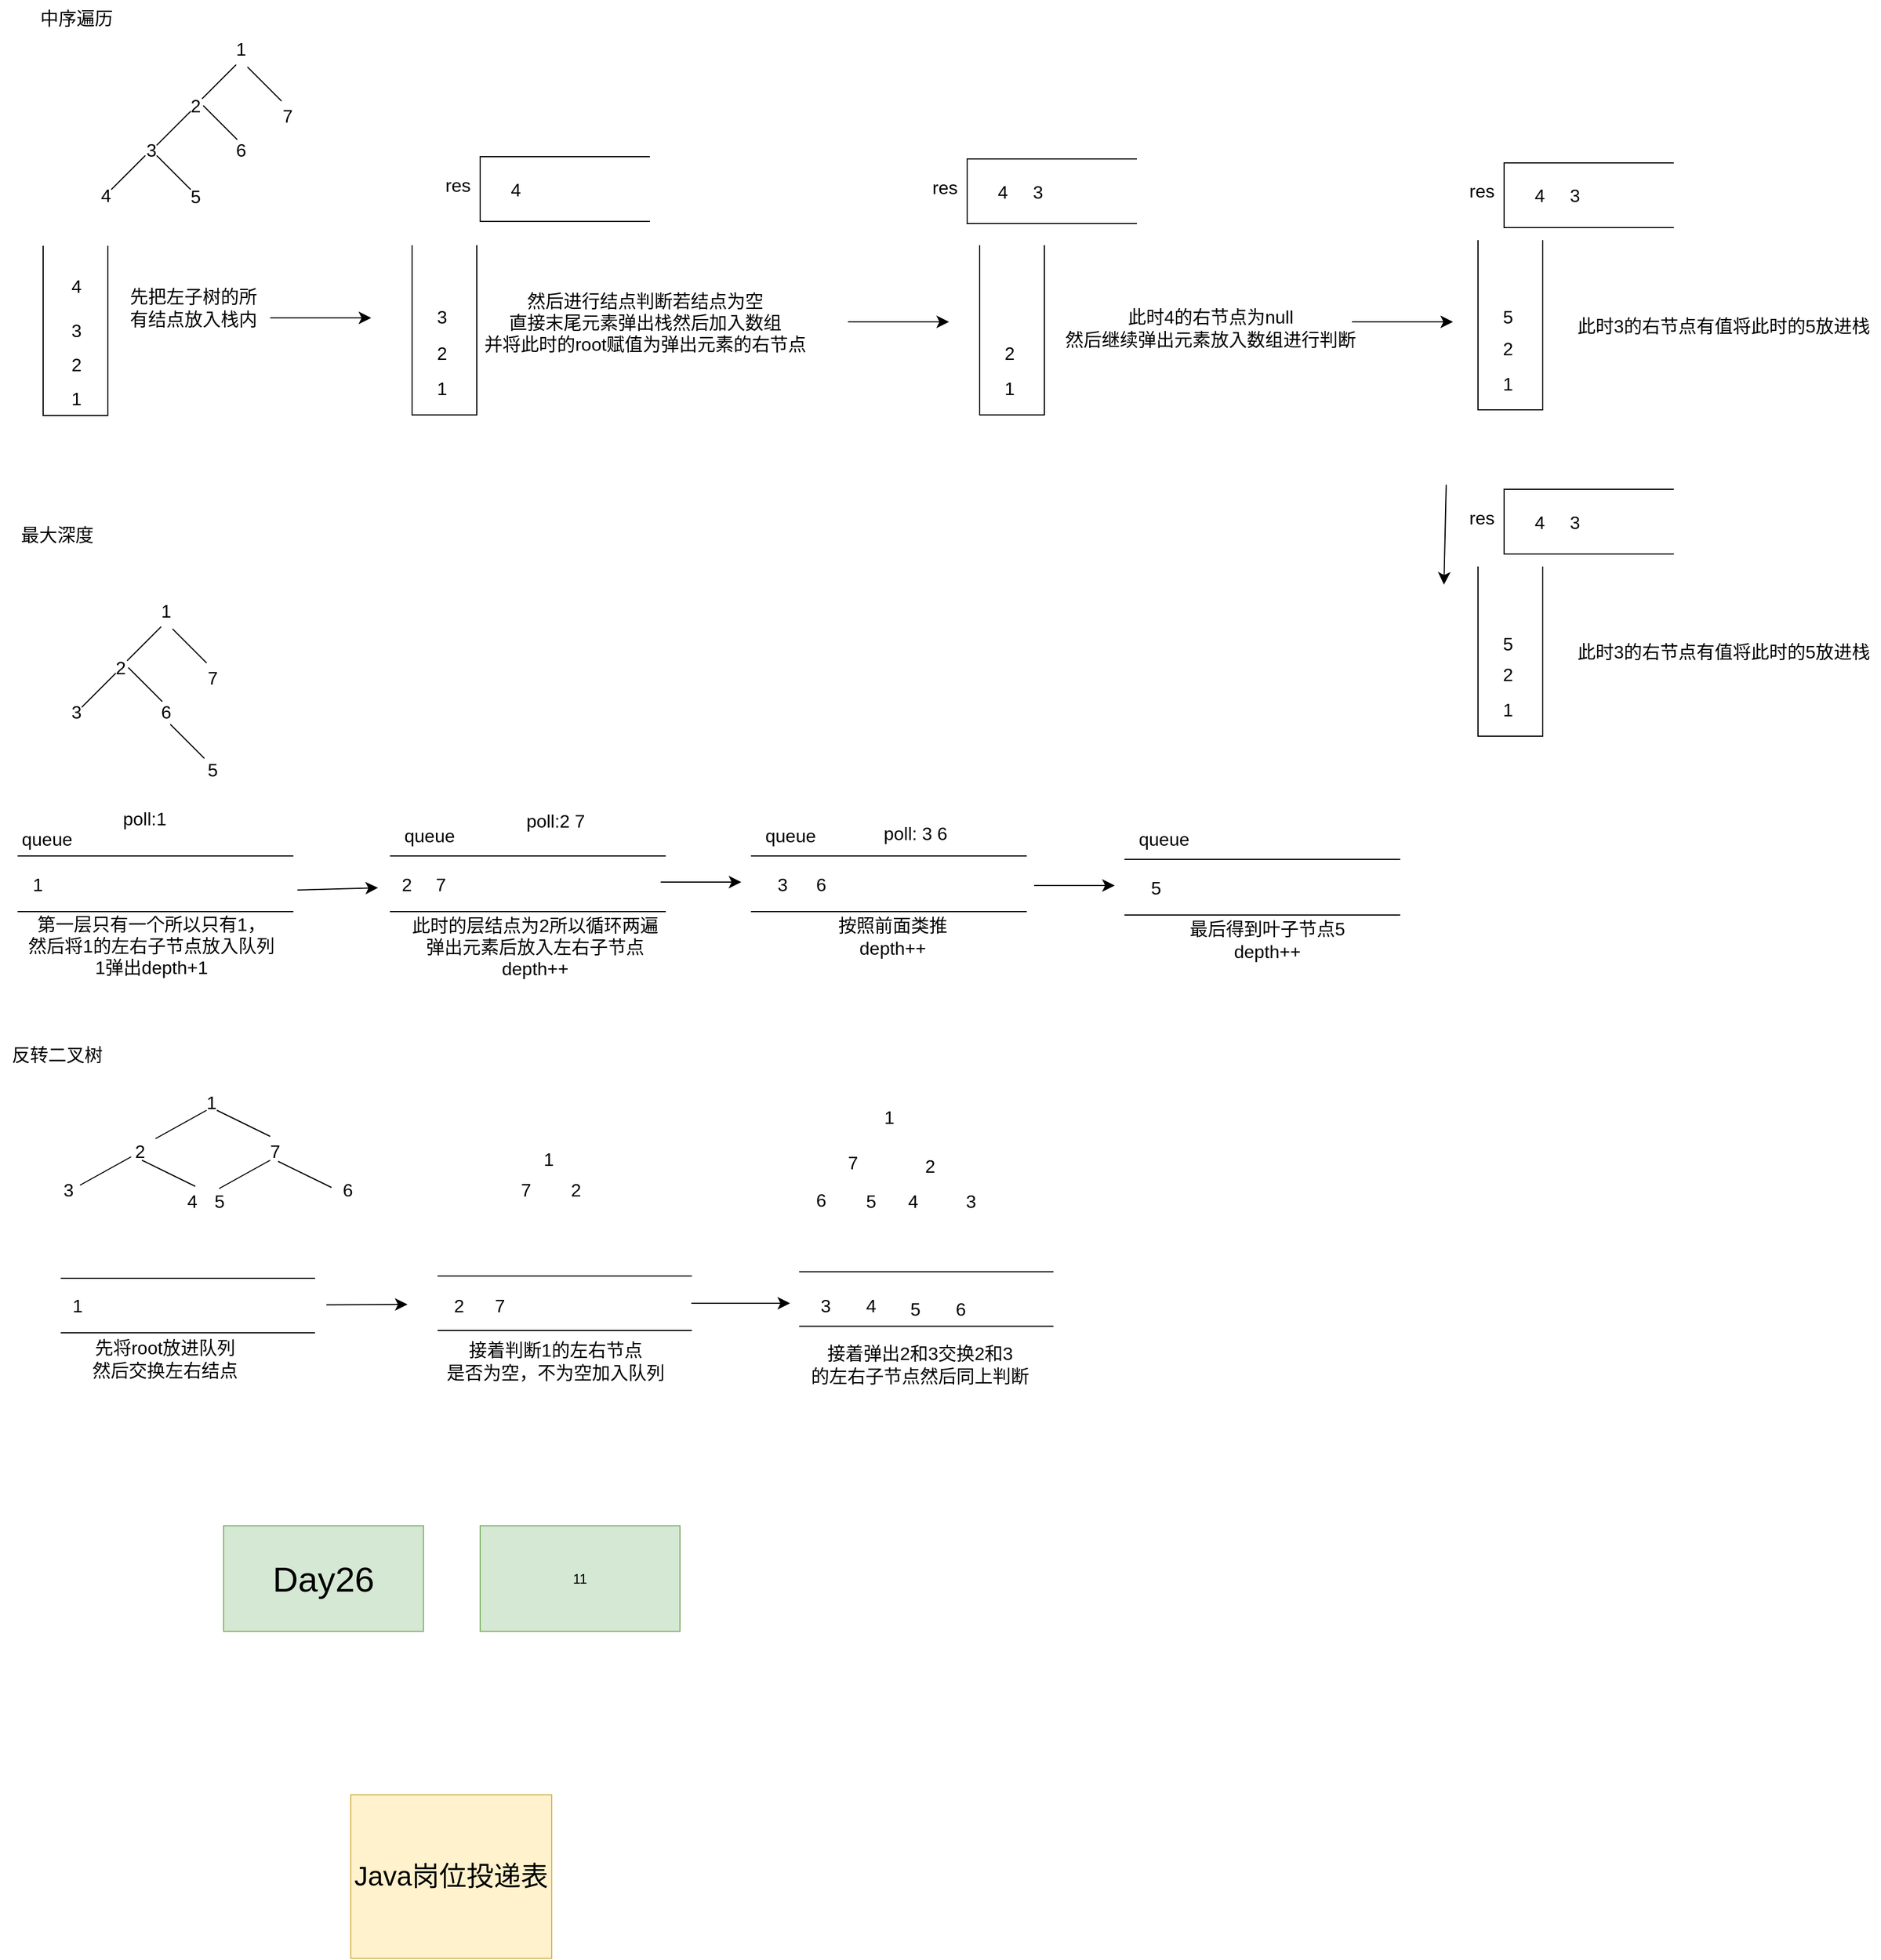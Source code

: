 <mxfile version="24.8.3">
  <diagram name="第 1 页" id="08ktoVXegdY-p2ygeXry">
    <mxGraphModel dx="1613" dy="1172" grid="0" gridSize="10" guides="1" tooltips="1" connect="1" arrows="1" fold="1" page="0" pageScale="1" pageWidth="827" pageHeight="1169" math="0" shadow="0">
      <root>
        <mxCell id="0" />
        <mxCell id="1" parent="0" />
        <mxCell id="h3pUcmXuetGUe7hEGyPd-1" value="1" style="text;html=1;align=center;verticalAlign=middle;resizable=0;points=[];autosize=1;strokeColor=none;fillColor=none;fontSize=16;" parent="1" vertex="1">
          <mxGeometry x="79" y="11" width="30" height="30" as="geometry" />
        </mxCell>
        <mxCell id="h3pUcmXuetGUe7hEGyPd-3" value="" style="endArrow=none;html=1;rounded=0;fontSize=12;startSize=8;endSize=8;curved=1;" parent="1" edge="1">
          <mxGeometry width="50" height="50" relative="1" as="geometry">
            <mxPoint x="60" y="70" as="sourcePoint" />
            <mxPoint x="90" y="40" as="targetPoint" />
          </mxGeometry>
        </mxCell>
        <mxCell id="h3pUcmXuetGUe7hEGyPd-4" value="2" style="text;html=1;align=center;verticalAlign=middle;resizable=0;points=[];autosize=1;strokeColor=none;fillColor=none;fontSize=16;" parent="1" vertex="1">
          <mxGeometry x="39" y="61" width="30" height="30" as="geometry" />
        </mxCell>
        <mxCell id="h3pUcmXuetGUe7hEGyPd-5" value="" style="endArrow=none;html=1;rounded=0;fontSize=12;startSize=8;endSize=8;curved=1;" parent="1" edge="1">
          <mxGeometry width="50" height="50" relative="1" as="geometry">
            <mxPoint x="20" y="111" as="sourcePoint" />
            <mxPoint x="50" y="81" as="targetPoint" />
          </mxGeometry>
        </mxCell>
        <mxCell id="h3pUcmXuetGUe7hEGyPd-6" value="3" style="text;html=1;align=center;verticalAlign=middle;resizable=0;points=[];autosize=1;strokeColor=none;fillColor=none;fontSize=16;" parent="1" vertex="1">
          <mxGeometry y="100" width="30" height="30" as="geometry" />
        </mxCell>
        <mxCell id="h3pUcmXuetGUe7hEGyPd-7" value="" style="endArrow=none;html=1;rounded=0;fontSize=12;startSize=8;endSize=8;curved=1;" parent="1" edge="1">
          <mxGeometry width="50" height="50" relative="1" as="geometry">
            <mxPoint x="-20" y="150" as="sourcePoint" />
            <mxPoint x="10" y="120" as="targetPoint" />
          </mxGeometry>
        </mxCell>
        <mxCell id="h3pUcmXuetGUe7hEGyPd-8" value="4" style="text;html=1;align=center;verticalAlign=middle;resizable=0;points=[];autosize=1;strokeColor=none;fillColor=none;fontSize=16;" parent="1" vertex="1">
          <mxGeometry x="-40" y="140" width="30" height="30" as="geometry" />
        </mxCell>
        <mxCell id="h3pUcmXuetGUe7hEGyPd-11" value="" style="endArrow=none;html=1;rounded=0;fontSize=12;startSize=8;endSize=8;curved=1;" parent="1" edge="1">
          <mxGeometry width="50" height="50" relative="1" as="geometry">
            <mxPoint x="50" y="150" as="sourcePoint" />
            <mxPoint x="20" y="120" as="targetPoint" />
          </mxGeometry>
        </mxCell>
        <mxCell id="h3pUcmXuetGUe7hEGyPd-12" value="5" style="text;html=1;align=center;verticalAlign=middle;resizable=0;points=[];autosize=1;strokeColor=none;fillColor=none;fontSize=16;" parent="1" vertex="1">
          <mxGeometry x="39" y="141" width="30" height="30" as="geometry" />
        </mxCell>
        <mxCell id="h3pUcmXuetGUe7hEGyPd-13" value="" style="endArrow=none;html=1;rounded=0;fontSize=12;startSize=8;endSize=8;curved=1;" parent="1" edge="1">
          <mxGeometry width="50" height="50" relative="1" as="geometry">
            <mxPoint x="91" y="106" as="sourcePoint" />
            <mxPoint x="61" y="76" as="targetPoint" />
          </mxGeometry>
        </mxCell>
        <mxCell id="h3pUcmXuetGUe7hEGyPd-14" value="6" style="text;html=1;align=center;verticalAlign=middle;resizable=0;points=[];autosize=1;strokeColor=none;fillColor=none;fontSize=16;" parent="1" vertex="1">
          <mxGeometry x="79" y="100" width="30" height="30" as="geometry" />
        </mxCell>
        <mxCell id="h3pUcmXuetGUe7hEGyPd-15" value="" style="endArrow=none;html=1;rounded=0;fontSize=12;startSize=8;endSize=8;curved=1;" parent="1" edge="1">
          <mxGeometry width="50" height="50" relative="1" as="geometry">
            <mxPoint x="130" y="72" as="sourcePoint" />
            <mxPoint x="100" y="42" as="targetPoint" />
          </mxGeometry>
        </mxCell>
        <mxCell id="h3pUcmXuetGUe7hEGyPd-16" value="7" style="text;html=1;align=center;verticalAlign=middle;resizable=0;points=[];autosize=1;strokeColor=none;fillColor=none;fontSize=16;" parent="1" vertex="1">
          <mxGeometry x="120" y="70" width="30" height="30" as="geometry" />
        </mxCell>
        <mxCell id="h3pUcmXuetGUe7hEGyPd-17" value="" style="shape=partialRectangle;whiteSpace=wrap;html=1;bottom=1;right=1;left=1;top=0;fillColor=none;routingCenterX=-0.5;" parent="1" vertex="1">
          <mxGeometry x="-80" y="200" width="57" height="149" as="geometry" />
        </mxCell>
        <mxCell id="h3pUcmXuetGUe7hEGyPd-18" value="1" style="text;html=1;align=center;verticalAlign=middle;resizable=0;points=[];autosize=1;strokeColor=none;fillColor=none;fontSize=16;" parent="1" vertex="1">
          <mxGeometry x="-66.5" y="319" width="30" height="30" as="geometry" />
        </mxCell>
        <mxCell id="h3pUcmXuetGUe7hEGyPd-19" value="2" style="text;html=1;align=center;verticalAlign=middle;resizable=0;points=[];autosize=1;strokeColor=none;fillColor=none;fontSize=16;" parent="1" vertex="1">
          <mxGeometry x="-66.5" y="289" width="30" height="30" as="geometry" />
        </mxCell>
        <mxCell id="h3pUcmXuetGUe7hEGyPd-20" value="3" style="text;html=1;align=center;verticalAlign=middle;resizable=0;points=[];autosize=1;strokeColor=none;fillColor=none;fontSize=16;" parent="1" vertex="1">
          <mxGeometry x="-66.5" y="259" width="30" height="30" as="geometry" />
        </mxCell>
        <mxCell id="h3pUcmXuetGUe7hEGyPd-21" value="4" style="text;html=1;align=center;verticalAlign=middle;resizable=0;points=[];autosize=1;strokeColor=none;fillColor=none;fontSize=16;" parent="1" vertex="1">
          <mxGeometry x="-66.5" y="220" width="30" height="30" as="geometry" />
        </mxCell>
        <mxCell id="h3pUcmXuetGUe7hEGyPd-22" value="先把左子树的所&lt;div&gt;有结点放入栈内&lt;/div&gt;" style="text;html=1;align=center;verticalAlign=middle;resizable=0;points=[];autosize=1;strokeColor=none;fillColor=none;fontSize=16;" parent="1" vertex="1">
          <mxGeometry x="-13" y="229" width="130" height="50" as="geometry" />
        </mxCell>
        <mxCell id="h3pUcmXuetGUe7hEGyPd-24" value="" style="endArrow=classic;html=1;rounded=0;fontSize=12;startSize=8;endSize=8;curved=1;" parent="1" edge="1">
          <mxGeometry width="50" height="50" relative="1" as="geometry">
            <mxPoint x="120" y="263" as="sourcePoint" />
            <mxPoint x="209" y="263" as="targetPoint" />
          </mxGeometry>
        </mxCell>
        <mxCell id="h3pUcmXuetGUe7hEGyPd-25" value="然后进行结点判断&lt;span style=&quot;background-color: initial;&quot;&gt;若结点为空&lt;/span&gt;&lt;div&gt;直接末尾元&lt;span style=&quot;background-color: initial;&quot;&gt;素弹出&lt;/span&gt;&lt;span style=&quot;background-color: initial;&quot;&gt;栈然后加入数组&lt;/span&gt;&lt;/div&gt;&lt;div&gt;&lt;span style=&quot;background-color: initial;&quot;&gt;并将此时的root赋值为弹出元素的右节点&lt;/span&gt;&lt;/div&gt;" style="text;html=1;align=center;verticalAlign=middle;resizable=0;points=[];autosize=1;strokeColor=none;fillColor=none;fontSize=16;" parent="1" vertex="1">
          <mxGeometry x="299" y="232" width="302" height="70" as="geometry" />
        </mxCell>
        <mxCell id="h3pUcmXuetGUe7hEGyPd-26" value="" style="shape=partialRectangle;whiteSpace=wrap;html=1;bottom=1;right=1;left=1;top=0;fillColor=none;routingCenterX=-0.5;" parent="1" vertex="1">
          <mxGeometry x="245" y="199.5" width="57" height="149" as="geometry" />
        </mxCell>
        <mxCell id="h3pUcmXuetGUe7hEGyPd-27" value="1" style="text;html=1;align=center;verticalAlign=middle;resizable=0;points=[];autosize=1;strokeColor=none;fillColor=none;fontSize=16;" parent="1" vertex="1">
          <mxGeometry x="256" y="310" width="30" height="30" as="geometry" />
        </mxCell>
        <mxCell id="h3pUcmXuetGUe7hEGyPd-28" value="2" style="text;html=1;align=center;verticalAlign=middle;resizable=0;points=[];autosize=1;strokeColor=none;fillColor=none;fontSize=16;" parent="1" vertex="1">
          <mxGeometry x="256" y="279" width="30" height="30" as="geometry" />
        </mxCell>
        <mxCell id="h3pUcmXuetGUe7hEGyPd-29" value="3" style="text;html=1;align=center;verticalAlign=middle;resizable=0;points=[];autosize=1;strokeColor=none;fillColor=none;fontSize=16;" parent="1" vertex="1">
          <mxGeometry x="256" y="247" width="30" height="30" as="geometry" />
        </mxCell>
        <mxCell id="h3pUcmXuetGUe7hEGyPd-30" value="4" style="text;html=1;align=center;verticalAlign=middle;resizable=0;points=[];autosize=1;strokeColor=none;fillColor=none;fontSize=16;" parent="1" vertex="1">
          <mxGeometry x="321" y="134.5" width="30" height="30" as="geometry" />
        </mxCell>
        <mxCell id="h3pUcmXuetGUe7hEGyPd-31" value="" style="shape=partialRectangle;whiteSpace=wrap;html=1;bottom=1;right=1;left=1;top=0;fillColor=none;routingCenterX=-0.5;direction=south;" parent="1" vertex="1">
          <mxGeometry x="305" y="121" width="149" height="57" as="geometry" />
        </mxCell>
        <mxCell id="h3pUcmXuetGUe7hEGyPd-32" value="res" style="text;html=1;align=center;verticalAlign=middle;resizable=0;points=[];autosize=1;strokeColor=none;fillColor=none;fontSize=16;" parent="1" vertex="1">
          <mxGeometry x="265" y="130" width="40" height="31" as="geometry" />
        </mxCell>
        <mxCell id="h3pUcmXuetGUe7hEGyPd-33" value="" style="endArrow=classic;html=1;rounded=0;fontSize=12;startSize=8;endSize=8;curved=1;" parent="1" edge="1">
          <mxGeometry width="50" height="50" relative="1" as="geometry">
            <mxPoint x="629" y="266.5" as="sourcePoint" />
            <mxPoint x="718" y="266.5" as="targetPoint" />
          </mxGeometry>
        </mxCell>
        <mxCell id="h3pUcmXuetGUe7hEGyPd-34" value="" style="shape=partialRectangle;whiteSpace=wrap;html=1;bottom=1;right=1;left=1;top=0;fillColor=none;routingCenterX=-0.5;" parent="1" vertex="1">
          <mxGeometry x="745" y="199.5" width="57" height="149" as="geometry" />
        </mxCell>
        <mxCell id="h3pUcmXuetGUe7hEGyPd-35" value="1" style="text;html=1;align=center;verticalAlign=middle;resizable=0;points=[];autosize=1;strokeColor=none;fillColor=none;fontSize=16;" parent="1" vertex="1">
          <mxGeometry x="756" y="310" width="30" height="30" as="geometry" />
        </mxCell>
        <mxCell id="h3pUcmXuetGUe7hEGyPd-36" value="2" style="text;html=1;align=center;verticalAlign=middle;resizable=0;points=[];autosize=1;strokeColor=none;fillColor=none;fontSize=16;" parent="1" vertex="1">
          <mxGeometry x="756" y="279" width="30" height="30" as="geometry" />
        </mxCell>
        <mxCell id="h3pUcmXuetGUe7hEGyPd-37" value="3" style="text;html=1;align=center;verticalAlign=middle;resizable=0;points=[];autosize=1;strokeColor=none;fillColor=none;fontSize=16;" parent="1" vertex="1">
          <mxGeometry x="781" y="136.5" width="30" height="30" as="geometry" />
        </mxCell>
        <mxCell id="h3pUcmXuetGUe7hEGyPd-38" value="4" style="text;html=1;align=center;verticalAlign=middle;resizable=0;points=[];autosize=1;strokeColor=none;fillColor=none;fontSize=16;" parent="1" vertex="1">
          <mxGeometry x="750" y="136.5" width="30" height="30" as="geometry" />
        </mxCell>
        <mxCell id="h3pUcmXuetGUe7hEGyPd-39" value="" style="shape=partialRectangle;whiteSpace=wrap;html=1;bottom=1;right=1;left=1;top=0;fillColor=none;routingCenterX=-0.5;direction=south;" parent="1" vertex="1">
          <mxGeometry x="734" y="123" width="149" height="57" as="geometry" />
        </mxCell>
        <mxCell id="h3pUcmXuetGUe7hEGyPd-40" value="res" style="text;html=1;align=center;verticalAlign=middle;resizable=0;points=[];autosize=1;strokeColor=none;fillColor=none;fontSize=16;" parent="1" vertex="1">
          <mxGeometry x="694" y="132" width="40" height="31" as="geometry" />
        </mxCell>
        <mxCell id="h3pUcmXuetGUe7hEGyPd-41" value="此时4的右节点为null&lt;div&gt;然后继续弹出元素放入数组进行判断&lt;/div&gt;" style="text;html=1;align=center;verticalAlign=middle;resizable=0;points=[];autosize=1;strokeColor=none;fillColor=none;fontSize=16;" parent="1" vertex="1">
          <mxGeometry x="811" y="247" width="274" height="50" as="geometry" />
        </mxCell>
        <mxCell id="h3pUcmXuetGUe7hEGyPd-42" value="3" style="text;html=1;align=center;verticalAlign=middle;resizable=0;points=[];autosize=1;strokeColor=none;fillColor=none;fontSize=16;" parent="1" vertex="1">
          <mxGeometry x="1254" y="140" width="30" height="30" as="geometry" />
        </mxCell>
        <mxCell id="h3pUcmXuetGUe7hEGyPd-43" value="4" style="text;html=1;align=center;verticalAlign=middle;resizable=0;points=[];autosize=1;strokeColor=none;fillColor=none;fontSize=16;" parent="1" vertex="1">
          <mxGeometry x="1223" y="140" width="30" height="30" as="geometry" />
        </mxCell>
        <mxCell id="h3pUcmXuetGUe7hEGyPd-44" value="" style="shape=partialRectangle;whiteSpace=wrap;html=1;bottom=1;right=1;left=1;top=0;fillColor=none;routingCenterX=-0.5;direction=south;" parent="1" vertex="1">
          <mxGeometry x="1207" y="126.5" width="149" height="57" as="geometry" />
        </mxCell>
        <mxCell id="h3pUcmXuetGUe7hEGyPd-45" value="res" style="text;html=1;align=center;verticalAlign=middle;resizable=0;points=[];autosize=1;strokeColor=none;fillColor=none;fontSize=16;" parent="1" vertex="1">
          <mxGeometry x="1167" y="135.5" width="40" height="31" as="geometry" />
        </mxCell>
        <mxCell id="h3pUcmXuetGUe7hEGyPd-46" value="" style="endArrow=classic;html=1;rounded=0;fontSize=12;startSize=8;endSize=8;curved=1;" parent="1" edge="1">
          <mxGeometry width="50" height="50" relative="1" as="geometry">
            <mxPoint x="1073" y="266.5" as="sourcePoint" />
            <mxPoint x="1162" y="266.5" as="targetPoint" />
          </mxGeometry>
        </mxCell>
        <mxCell id="h3pUcmXuetGUe7hEGyPd-47" value="" style="shape=partialRectangle;whiteSpace=wrap;html=1;bottom=1;right=1;left=1;top=0;fillColor=none;routingCenterX=-0.5;" parent="1" vertex="1">
          <mxGeometry x="1184" y="195" width="57" height="149" as="geometry" />
        </mxCell>
        <mxCell id="h3pUcmXuetGUe7hEGyPd-48" value="1" style="text;html=1;align=center;verticalAlign=middle;resizable=0;points=[];autosize=1;strokeColor=none;fillColor=none;fontSize=16;" parent="1" vertex="1">
          <mxGeometry x="1195" y="305.5" width="30" height="30" as="geometry" />
        </mxCell>
        <mxCell id="h3pUcmXuetGUe7hEGyPd-49" value="2" style="text;html=1;align=center;verticalAlign=middle;resizable=0;points=[];autosize=1;strokeColor=none;fillColor=none;fontSize=16;" parent="1" vertex="1">
          <mxGeometry x="1195" y="274.5" width="30" height="30" as="geometry" />
        </mxCell>
        <mxCell id="h3pUcmXuetGUe7hEGyPd-50" value="5" style="text;html=1;align=center;verticalAlign=middle;resizable=0;points=[];autosize=1;strokeColor=none;fillColor=none;fontSize=16;" parent="1" vertex="1">
          <mxGeometry x="1196.5" y="246.5" width="27" height="31" as="geometry" />
        </mxCell>
        <mxCell id="h3pUcmXuetGUe7hEGyPd-51" value="此时3的右节点有值将此时的5放进栈" style="text;html=1;align=center;verticalAlign=middle;resizable=0;points=[];autosize=1;strokeColor=none;fillColor=none;fontSize=16;" parent="1" vertex="1">
          <mxGeometry x="1262" y="254" width="276" height="31" as="geometry" />
        </mxCell>
        <mxCell id="h3pUcmXuetGUe7hEGyPd-53" value="" style="endArrow=classic;html=1;rounded=0;fontSize=12;startSize=8;endSize=8;curved=1;" parent="1" edge="1">
          <mxGeometry width="50" height="50" relative="1" as="geometry">
            <mxPoint x="1156" y="410" as="sourcePoint" />
            <mxPoint x="1154" y="498" as="targetPoint" />
          </mxGeometry>
        </mxCell>
        <mxCell id="h3pUcmXuetGUe7hEGyPd-54" value="3" style="text;html=1;align=center;verticalAlign=middle;resizable=0;points=[];autosize=1;strokeColor=none;fillColor=none;fontSize=16;" parent="1" vertex="1">
          <mxGeometry x="1254" y="427.5" width="30" height="30" as="geometry" />
        </mxCell>
        <mxCell id="h3pUcmXuetGUe7hEGyPd-55" value="4" style="text;html=1;align=center;verticalAlign=middle;resizable=0;points=[];autosize=1;strokeColor=none;fillColor=none;fontSize=16;" parent="1" vertex="1">
          <mxGeometry x="1223" y="427.5" width="30" height="30" as="geometry" />
        </mxCell>
        <mxCell id="h3pUcmXuetGUe7hEGyPd-56" value="" style="shape=partialRectangle;whiteSpace=wrap;html=1;bottom=1;right=1;left=1;top=0;fillColor=none;routingCenterX=-0.5;direction=south;" parent="1" vertex="1">
          <mxGeometry x="1207" y="414" width="149" height="57" as="geometry" />
        </mxCell>
        <mxCell id="h3pUcmXuetGUe7hEGyPd-57" value="res" style="text;html=1;align=center;verticalAlign=middle;resizable=0;points=[];autosize=1;strokeColor=none;fillColor=none;fontSize=16;" parent="1" vertex="1">
          <mxGeometry x="1167" y="423" width="40" height="31" as="geometry" />
        </mxCell>
        <mxCell id="h3pUcmXuetGUe7hEGyPd-58" value="" style="shape=partialRectangle;whiteSpace=wrap;html=1;bottom=1;right=1;left=1;top=0;fillColor=none;routingCenterX=-0.5;" parent="1" vertex="1">
          <mxGeometry x="1184" y="482.5" width="57" height="149" as="geometry" />
        </mxCell>
        <mxCell id="h3pUcmXuetGUe7hEGyPd-59" value="1" style="text;html=1;align=center;verticalAlign=middle;resizable=0;points=[];autosize=1;strokeColor=none;fillColor=none;fontSize=16;" parent="1" vertex="1">
          <mxGeometry x="1195" y="593" width="30" height="30" as="geometry" />
        </mxCell>
        <mxCell id="h3pUcmXuetGUe7hEGyPd-60" value="2" style="text;html=1;align=center;verticalAlign=middle;resizable=0;points=[];autosize=1;strokeColor=none;fillColor=none;fontSize=16;" parent="1" vertex="1">
          <mxGeometry x="1195" y="562" width="30" height="30" as="geometry" />
        </mxCell>
        <mxCell id="h3pUcmXuetGUe7hEGyPd-61" value="5" style="text;html=1;align=center;verticalAlign=middle;resizable=0;points=[];autosize=1;strokeColor=none;fillColor=none;fontSize=16;" parent="1" vertex="1">
          <mxGeometry x="1196.5" y="534" width="27" height="31" as="geometry" />
        </mxCell>
        <mxCell id="h3pUcmXuetGUe7hEGyPd-62" value="此时3的右节点有值将此时的5放进栈" style="text;html=1;align=center;verticalAlign=middle;resizable=0;points=[];autosize=1;strokeColor=none;fillColor=none;fontSize=16;" parent="1" vertex="1">
          <mxGeometry x="1262" y="541.5" width="276" height="31" as="geometry" />
        </mxCell>
        <mxCell id="h3pUcmXuetGUe7hEGyPd-100" value="1" style="text;html=1;align=center;verticalAlign=middle;resizable=0;points=[];autosize=1;strokeColor=none;fillColor=none;fontSize=16;" parent="1" vertex="1">
          <mxGeometry x="13" y="506" width="30" height="30" as="geometry" />
        </mxCell>
        <mxCell id="h3pUcmXuetGUe7hEGyPd-101" value="" style="endArrow=none;html=1;rounded=0;fontSize=12;startSize=8;endSize=8;curved=1;" parent="1" edge="1">
          <mxGeometry width="50" height="50" relative="1" as="geometry">
            <mxPoint x="-6" y="565" as="sourcePoint" />
            <mxPoint x="24" y="535" as="targetPoint" />
          </mxGeometry>
        </mxCell>
        <mxCell id="h3pUcmXuetGUe7hEGyPd-102" value="2" style="text;html=1;align=center;verticalAlign=middle;resizable=0;points=[];autosize=1;strokeColor=none;fillColor=none;fontSize=16;" parent="1" vertex="1">
          <mxGeometry x="-27" y="556" width="30" height="30" as="geometry" />
        </mxCell>
        <mxCell id="h3pUcmXuetGUe7hEGyPd-103" value="" style="endArrow=none;html=1;rounded=0;fontSize=12;startSize=8;endSize=8;curved=1;" parent="1" edge="1">
          <mxGeometry width="50" height="50" relative="1" as="geometry">
            <mxPoint x="-46" y="606" as="sourcePoint" />
            <mxPoint x="-16" y="576" as="targetPoint" />
          </mxGeometry>
        </mxCell>
        <mxCell id="h3pUcmXuetGUe7hEGyPd-104" value="3" style="text;html=1;align=center;verticalAlign=middle;resizable=0;points=[];autosize=1;strokeColor=none;fillColor=none;fontSize=16;" parent="1" vertex="1">
          <mxGeometry x="-66" y="595" width="30" height="30" as="geometry" />
        </mxCell>
        <mxCell id="h3pUcmXuetGUe7hEGyPd-107" value="" style="endArrow=none;html=1;rounded=0;fontSize=12;startSize=8;endSize=8;curved=1;" parent="1" edge="1">
          <mxGeometry width="50" height="50" relative="1" as="geometry">
            <mxPoint x="62" y="651" as="sourcePoint" />
            <mxPoint x="32" y="621" as="targetPoint" />
          </mxGeometry>
        </mxCell>
        <mxCell id="h3pUcmXuetGUe7hEGyPd-108" value="5" style="text;html=1;align=center;verticalAlign=middle;resizable=0;points=[];autosize=1;strokeColor=none;fillColor=none;fontSize=16;" parent="1" vertex="1">
          <mxGeometry x="54" y="646" width="30" height="30" as="geometry" />
        </mxCell>
        <mxCell id="h3pUcmXuetGUe7hEGyPd-109" value="" style="endArrow=none;html=1;rounded=0;fontSize=12;startSize=8;endSize=8;curved=1;" parent="1" edge="1">
          <mxGeometry width="50" height="50" relative="1" as="geometry">
            <mxPoint x="25" y="601" as="sourcePoint" />
            <mxPoint x="-5" y="571" as="targetPoint" />
          </mxGeometry>
        </mxCell>
        <mxCell id="h3pUcmXuetGUe7hEGyPd-110" value="6" style="text;html=1;align=center;verticalAlign=middle;resizable=0;points=[];autosize=1;strokeColor=none;fillColor=none;fontSize=16;" parent="1" vertex="1">
          <mxGeometry x="13" y="595" width="30" height="30" as="geometry" />
        </mxCell>
        <mxCell id="h3pUcmXuetGUe7hEGyPd-111" value="" style="endArrow=none;html=1;rounded=0;fontSize=12;startSize=8;endSize=8;curved=1;" parent="1" edge="1">
          <mxGeometry width="50" height="50" relative="1" as="geometry">
            <mxPoint x="64" y="567" as="sourcePoint" />
            <mxPoint x="34" y="537" as="targetPoint" />
          </mxGeometry>
        </mxCell>
        <mxCell id="h3pUcmXuetGUe7hEGyPd-112" value="7" style="text;html=1;align=center;verticalAlign=middle;resizable=0;points=[];autosize=1;strokeColor=none;fillColor=none;fontSize=16;" parent="1" vertex="1">
          <mxGeometry x="54" y="565" width="30" height="30" as="geometry" />
        </mxCell>
        <mxCell id="h3pUcmXuetGUe7hEGyPd-115" value="" style="shape=partialRectangle;whiteSpace=wrap;html=1;bottom=0;top=0;fillColor=none;direction=south;" parent="1" vertex="1">
          <mxGeometry x="-102" y="737" width="242" height="49" as="geometry" />
        </mxCell>
        <mxCell id="h3pUcmXuetGUe7hEGyPd-116" value="queue" style="text;html=1;align=center;verticalAlign=middle;resizable=0;points=[];autosize=1;strokeColor=none;fillColor=none;fontSize=16;" parent="1" vertex="1">
          <mxGeometry x="-109" y="706" width="63" height="31" as="geometry" />
        </mxCell>
        <mxCell id="h3pUcmXuetGUe7hEGyPd-117" value="1" style="text;html=1;align=center;verticalAlign=middle;resizable=0;points=[];autosize=1;strokeColor=none;fillColor=none;fontSize=16;" parent="1" vertex="1">
          <mxGeometry x="-99" y="746" width="27" height="31" as="geometry" />
        </mxCell>
        <mxCell id="h3pUcmXuetGUe7hEGyPd-118" value="第一层只有一个所以只有1，&lt;div&gt;然后将1的左右子节点放入队列&lt;/div&gt;&lt;div&gt;1弹出depth+1&lt;/div&gt;" style="text;html=1;align=center;verticalAlign=middle;resizable=0;points=[];autosize=1;strokeColor=none;fillColor=none;fontSize=16;" parent="1" vertex="1">
          <mxGeometry x="-102.5" y="781" width="235" height="70" as="geometry" />
        </mxCell>
        <mxCell id="h3pUcmXuetGUe7hEGyPd-119" value="" style="shape=partialRectangle;whiteSpace=wrap;html=1;bottom=0;top=0;fillColor=none;direction=south;" parent="1" vertex="1">
          <mxGeometry x="226" y="737" width="242" height="49" as="geometry" />
        </mxCell>
        <mxCell id="h3pUcmXuetGUe7hEGyPd-120" value="2" style="text;html=1;align=center;verticalAlign=middle;resizable=0;points=[];autosize=1;strokeColor=none;fillColor=none;fontSize=16;" parent="1" vertex="1">
          <mxGeometry x="226" y="746" width="27" height="31" as="geometry" />
        </mxCell>
        <mxCell id="h3pUcmXuetGUe7hEGyPd-121" value="" style="endArrow=classic;html=1;rounded=0;fontSize=12;startSize=8;endSize=8;curved=1;" parent="1" edge="1">
          <mxGeometry width="50" height="50" relative="1" as="geometry">
            <mxPoint x="144" y="767" as="sourcePoint" />
            <mxPoint x="215" y="765" as="targetPoint" />
          </mxGeometry>
        </mxCell>
        <mxCell id="h3pUcmXuetGUe7hEGyPd-122" value="queue" style="text;html=1;align=center;verticalAlign=middle;resizable=0;points=[];autosize=1;strokeColor=none;fillColor=none;fontSize=16;" parent="1" vertex="1">
          <mxGeometry x="228" y="703" width="63" height="31" as="geometry" />
        </mxCell>
        <mxCell id="h3pUcmXuetGUe7hEGyPd-123" value="7" style="text;html=1;align=center;verticalAlign=middle;resizable=0;points=[];autosize=1;strokeColor=none;fillColor=none;fontSize=16;" parent="1" vertex="1">
          <mxGeometry x="256" y="746" width="27" height="31" as="geometry" />
        </mxCell>
        <mxCell id="h3pUcmXuetGUe7hEGyPd-124" value="此时的层结点为2所以循环两遍&lt;div&gt;弹出元素后放入左右子节点&lt;/div&gt;&lt;div&gt;depth++&lt;/div&gt;" style="text;html=1;align=center;verticalAlign=middle;resizable=0;points=[];autosize=1;strokeColor=none;fillColor=none;fontSize=16;" parent="1" vertex="1">
          <mxGeometry x="235" y="781.5" width="235" height="70" as="geometry" />
        </mxCell>
        <mxCell id="h3pUcmXuetGUe7hEGyPd-125" value="" style="shape=partialRectangle;whiteSpace=wrap;html=1;bottom=0;top=0;fillColor=none;direction=south;" parent="1" vertex="1">
          <mxGeometry x="544" y="737" width="242" height="49" as="geometry" />
        </mxCell>
        <mxCell id="h3pUcmXuetGUe7hEGyPd-127" value="queue" style="text;html=1;align=center;verticalAlign=middle;resizable=0;points=[];autosize=1;strokeColor=none;fillColor=none;fontSize=16;" parent="1" vertex="1">
          <mxGeometry x="546" y="703" width="63" height="31" as="geometry" />
        </mxCell>
        <mxCell id="h3pUcmXuetGUe7hEGyPd-129" value="" style="endArrow=classic;html=1;rounded=0;fontSize=12;startSize=8;endSize=8;curved=1;" parent="1" edge="1">
          <mxGeometry width="50" height="50" relative="1" as="geometry">
            <mxPoint x="464" y="760" as="sourcePoint" />
            <mxPoint x="535" y="760" as="targetPoint" />
          </mxGeometry>
        </mxCell>
        <mxCell id="h3pUcmXuetGUe7hEGyPd-130" value="3" style="text;html=1;align=center;verticalAlign=middle;resizable=0;points=[];autosize=1;strokeColor=none;fillColor=none;fontSize=16;" parent="1" vertex="1">
          <mxGeometry x="557" y="746" width="27" height="31" as="geometry" />
        </mxCell>
        <mxCell id="h3pUcmXuetGUe7hEGyPd-131" value="6" style="text;html=1;align=center;verticalAlign=middle;resizable=0;points=[];autosize=1;strokeColor=none;fillColor=none;fontSize=16;" parent="1" vertex="1">
          <mxGeometry x="591" y="746" width="27" height="31" as="geometry" />
        </mxCell>
        <mxCell id="h3pUcmXuetGUe7hEGyPd-134" value="poll:1" style="text;html=1;align=center;verticalAlign=middle;resizable=0;points=[];autosize=1;strokeColor=none;fillColor=none;fontSize=16;" parent="1" vertex="1">
          <mxGeometry x="-19.5" y="688.5" width="56" height="31" as="geometry" />
        </mxCell>
        <mxCell id="h3pUcmXuetGUe7hEGyPd-135" value="poll:2 7" style="text;html=1;align=center;verticalAlign=middle;resizable=0;points=[];autosize=1;strokeColor=none;fillColor=none;fontSize=16;" parent="1" vertex="1">
          <mxGeometry x="335.5" y="690.5" width="70" height="31" as="geometry" />
        </mxCell>
        <mxCell id="h3pUcmXuetGUe7hEGyPd-136" value="poll: 3 6" style="text;html=1;align=center;verticalAlign=middle;resizable=0;points=[];autosize=1;strokeColor=none;fillColor=none;fontSize=16;" parent="1" vertex="1">
          <mxGeometry x="651" y="701" width="74" height="31" as="geometry" />
        </mxCell>
        <mxCell id="h3pUcmXuetGUe7hEGyPd-137" value="按照前面类推&lt;div&gt;depth++&lt;/div&gt;" style="text;html=1;align=center;verticalAlign=middle;resizable=0;points=[];autosize=1;strokeColor=none;fillColor=none;fontSize=16;" parent="1" vertex="1">
          <mxGeometry x="611" y="782.5" width="114" height="50" as="geometry" />
        </mxCell>
        <mxCell id="h3pUcmXuetGUe7hEGyPd-138" value="" style="shape=partialRectangle;whiteSpace=wrap;html=1;bottom=0;top=0;fillColor=none;direction=south;" parent="1" vertex="1">
          <mxGeometry x="873" y="740" width="242" height="49" as="geometry" />
        </mxCell>
        <mxCell id="h3pUcmXuetGUe7hEGyPd-139" value="queue" style="text;html=1;align=center;verticalAlign=middle;resizable=0;points=[];autosize=1;strokeColor=none;fillColor=none;fontSize=16;" parent="1" vertex="1">
          <mxGeometry x="875" y="706" width="63" height="31" as="geometry" />
        </mxCell>
        <mxCell id="h3pUcmXuetGUe7hEGyPd-140" value="" style="endArrow=classic;html=1;rounded=0;fontSize=12;startSize=8;endSize=8;curved=1;" parent="1" edge="1">
          <mxGeometry width="50" height="50" relative="1" as="geometry">
            <mxPoint x="793" y="763" as="sourcePoint" />
            <mxPoint x="864" y="763" as="targetPoint" />
          </mxGeometry>
        </mxCell>
        <mxCell id="h3pUcmXuetGUe7hEGyPd-141" value="5" style="text;html=1;align=center;verticalAlign=middle;resizable=0;points=[];autosize=1;strokeColor=none;fillColor=none;fontSize=16;" parent="1" vertex="1">
          <mxGeometry x="886" y="749" width="27" height="31" as="geometry" />
        </mxCell>
        <mxCell id="h3pUcmXuetGUe7hEGyPd-143" value="最后得到叶子节点5&lt;div&gt;depth++&lt;/div&gt;" style="text;html=1;align=center;verticalAlign=middle;resizable=0;points=[];autosize=1;strokeColor=none;fillColor=none;fontSize=16;" parent="1" vertex="1">
          <mxGeometry x="920" y="785.5" width="155" height="50" as="geometry" />
        </mxCell>
        <mxCell id="uOGjcTrOW1bZUztO3bxn-37" value="" style="endArrow=none;html=1;rounded=0;fontSize=12;startSize=8;endSize=8;curved=1;" parent="1" edge="1">
          <mxGeometry width="50" height="50" relative="1" as="geometry">
            <mxPoint x="19" y="986" as="sourcePoint" />
            <mxPoint x="64" y="961" as="targetPoint" />
          </mxGeometry>
        </mxCell>
        <mxCell id="uOGjcTrOW1bZUztO3bxn-38" value="2" style="text;html=1;align=center;verticalAlign=middle;resizable=0;points=[];autosize=1;strokeColor=none;fillColor=none;fontSize=16;" parent="1" vertex="1">
          <mxGeometry x="-10" y="982" width="30" height="30" as="geometry" />
        </mxCell>
        <mxCell id="uOGjcTrOW1bZUztO3bxn-44" value="" style="endArrow=none;html=1;rounded=0;fontSize=12;startSize=8;endSize=8;curved=1;" parent="1" edge="1">
          <mxGeometry width="50" height="50" relative="1" as="geometry">
            <mxPoint x="120" y="984" as="sourcePoint" />
            <mxPoint x="73" y="961" as="targetPoint" />
          </mxGeometry>
        </mxCell>
        <mxCell id="uOGjcTrOW1bZUztO3bxn-45" value="7" style="text;html=1;align=center;verticalAlign=middle;resizable=0;points=[];autosize=1;strokeColor=none;fillColor=none;fontSize=16;" parent="1" vertex="1">
          <mxGeometry x="109" y="982" width="30" height="30" as="geometry" />
        </mxCell>
        <mxCell id="uOGjcTrOW1bZUztO3bxn-46" value="1" style="text;html=1;align=center;verticalAlign=middle;resizable=0;points=[];autosize=1;strokeColor=none;fillColor=none;fontSize=16;" parent="1" vertex="1">
          <mxGeometry x="54" y="938" width="27" height="31" as="geometry" />
        </mxCell>
        <mxCell id="uOGjcTrOW1bZUztO3bxn-53" value="" style="endArrow=none;html=1;rounded=0;fontSize=12;startSize=8;endSize=8;curved=1;" parent="1" edge="1">
          <mxGeometry width="50" height="50" relative="1" as="geometry">
            <mxPoint x="-47.5" y="1027" as="sourcePoint" />
            <mxPoint x="-2.5" y="1002" as="targetPoint" />
          </mxGeometry>
        </mxCell>
        <mxCell id="uOGjcTrOW1bZUztO3bxn-54" value="" style="endArrow=none;html=1;rounded=0;fontSize=12;startSize=8;endSize=8;curved=1;" parent="1" edge="1">
          <mxGeometry width="50" height="50" relative="1" as="geometry">
            <mxPoint x="54" y="1028" as="sourcePoint" />
            <mxPoint x="7" y="1005" as="targetPoint" />
          </mxGeometry>
        </mxCell>
        <mxCell id="uOGjcTrOW1bZUztO3bxn-55" value="" style="endArrow=none;html=1;rounded=0;fontSize=12;startSize=8;endSize=8;curved=1;" parent="1" edge="1">
          <mxGeometry width="50" height="50" relative="1" as="geometry">
            <mxPoint x="75" y="1030" as="sourcePoint" />
            <mxPoint x="120" y="1005" as="targetPoint" />
          </mxGeometry>
        </mxCell>
        <mxCell id="uOGjcTrOW1bZUztO3bxn-56" value="" style="endArrow=none;html=1;rounded=0;fontSize=12;startSize=8;endSize=8;curved=1;" parent="1" edge="1">
          <mxGeometry width="50" height="50" relative="1" as="geometry">
            <mxPoint x="174" y="1029" as="sourcePoint" />
            <mxPoint x="127" y="1006" as="targetPoint" />
          </mxGeometry>
        </mxCell>
        <mxCell id="uOGjcTrOW1bZUztO3bxn-57" value="3" style="text;html=1;align=center;verticalAlign=middle;resizable=0;points=[];autosize=1;strokeColor=none;fillColor=none;fontSize=16;" parent="1" vertex="1">
          <mxGeometry x="-71.5" y="1015.5" width="27" height="31" as="geometry" />
        </mxCell>
        <mxCell id="uOGjcTrOW1bZUztO3bxn-58" value="4" style="text;html=1;align=center;verticalAlign=middle;resizable=0;points=[];autosize=1;strokeColor=none;fillColor=none;fontSize=16;" parent="1" vertex="1">
          <mxGeometry x="37.5" y="1025.5" width="27" height="31" as="geometry" />
        </mxCell>
        <mxCell id="uOGjcTrOW1bZUztO3bxn-59" value="5" style="text;html=1;align=center;verticalAlign=middle;resizable=0;points=[];autosize=1;strokeColor=none;fillColor=none;fontSize=16;" parent="1" vertex="1">
          <mxGeometry x="61.5" y="1025.5" width="27" height="31" as="geometry" />
        </mxCell>
        <mxCell id="uOGjcTrOW1bZUztO3bxn-60" value="6" style="text;html=1;align=center;verticalAlign=middle;resizable=0;points=[];autosize=1;strokeColor=none;fillColor=none;fontSize=16;" parent="1" vertex="1">
          <mxGeometry x="174" y="1015.5" width="27" height="31" as="geometry" />
        </mxCell>
        <mxCell id="uOGjcTrOW1bZUztO3bxn-62" value="" style="shape=partialRectangle;whiteSpace=wrap;html=1;bottom=0;top=0;fillColor=none;direction=south;" parent="1" vertex="1">
          <mxGeometry x="-64" y="1109" width="223" height="48" as="geometry" />
        </mxCell>
        <mxCell id="uOGjcTrOW1bZUztO3bxn-63" value="1" style="text;html=1;align=center;verticalAlign=middle;resizable=0;points=[];autosize=1;strokeColor=none;fillColor=none;fontSize=16;" parent="1" vertex="1">
          <mxGeometry x="-63.5" y="1117.5" width="27" height="31" as="geometry" />
        </mxCell>
        <mxCell id="uOGjcTrOW1bZUztO3bxn-64" value="先将root放进队列&lt;div&gt;然后交换左右结点&lt;/div&gt;" style="text;html=1;align=center;verticalAlign=middle;resizable=0;points=[];autosize=1;strokeColor=none;fillColor=none;fontSize=16;" parent="1" vertex="1">
          <mxGeometry x="-46" y="1155" width="146" height="50" as="geometry" />
        </mxCell>
        <mxCell id="uOGjcTrOW1bZUztO3bxn-65" value="" style="edgeStyle=none;orthogonalLoop=1;jettySize=auto;html=1;rounded=0;fontSize=12;startSize=8;endSize=8;curved=1;" parent="1" edge="1">
          <mxGeometry width="140" relative="1" as="geometry">
            <mxPoint x="169.5" y="1132.41" as="sourcePoint" />
            <mxPoint x="241" y="1132" as="targetPoint" />
            <Array as="points" />
          </mxGeometry>
        </mxCell>
        <mxCell id="uOGjcTrOW1bZUztO3bxn-66" value="" style="shape=partialRectangle;whiteSpace=wrap;html=1;bottom=0;top=0;fillColor=none;direction=south;" parent="1" vertex="1">
          <mxGeometry x="268" y="1107" width="223" height="48" as="geometry" />
        </mxCell>
        <mxCell id="uOGjcTrOW1bZUztO3bxn-67" value="2" style="text;html=1;align=center;verticalAlign=middle;resizable=0;points=[];autosize=1;strokeColor=none;fillColor=none;fontSize=16;" parent="1" vertex="1">
          <mxGeometry x="272" y="1117.5" width="27" height="31" as="geometry" />
        </mxCell>
        <mxCell id="uOGjcTrOW1bZUztO3bxn-68" value="7" style="text;html=1;align=center;verticalAlign=middle;resizable=0;points=[];autosize=1;strokeColor=none;fillColor=none;fontSize=16;" parent="1" vertex="1">
          <mxGeometry x="308.5" y="1117.5" width="27" height="31" as="geometry" />
        </mxCell>
        <mxCell id="uOGjcTrOW1bZUztO3bxn-70" value="接着判断1的左右节点&lt;div&gt;是否为空，不为空加入队列&lt;/div&gt;" style="text;html=1;align=center;verticalAlign=middle;resizable=0;points=[];autosize=1;strokeColor=none;fillColor=none;fontSize=16;" parent="1" vertex="1">
          <mxGeometry x="265.5" y="1157" width="210" height="50" as="geometry" />
        </mxCell>
        <mxCell id="uOGjcTrOW1bZUztO3bxn-71" value="" style="shape=partialRectangle;whiteSpace=wrap;html=1;bottom=0;top=0;fillColor=none;direction=south;" parent="1" vertex="1">
          <mxGeometry x="586.5" y="1103.25" width="223" height="48" as="geometry" />
        </mxCell>
        <mxCell id="uOGjcTrOW1bZUztO3bxn-72" value="2" style="text;html=1;align=center;verticalAlign=middle;resizable=0;points=[];autosize=1;strokeColor=none;fillColor=none;fontSize=16;" parent="1" vertex="1">
          <mxGeometry x="375" y="1015.5" width="27" height="31" as="geometry" />
        </mxCell>
        <mxCell id="uOGjcTrOW1bZUztO3bxn-73" value="7" style="text;html=1;align=center;verticalAlign=middle;resizable=0;points=[];autosize=1;strokeColor=none;fillColor=none;fontSize=16;" parent="1" vertex="1">
          <mxGeometry x="331" y="1015.5" width="27" height="31" as="geometry" />
        </mxCell>
        <mxCell id="uOGjcTrOW1bZUztO3bxn-75" value="接着弹出2和3交换2和3&lt;div&gt;的左右子节点然后同上判断&lt;/div&gt;" style="text;html=1;align=center;verticalAlign=middle;resizable=0;points=[];autosize=1;strokeColor=none;fillColor=none;fontSize=16;" parent="1" vertex="1">
          <mxGeometry x="586.5" y="1160" width="210" height="50" as="geometry" />
        </mxCell>
        <mxCell id="uOGjcTrOW1bZUztO3bxn-76" value="" style="edgeStyle=none;orthogonalLoop=1;jettySize=auto;html=1;rounded=0;fontSize=12;startSize=8;endSize=8;curved=1;exitX=0.5;exitY=0;exitDx=0;exitDy=0;" parent="1" source="uOGjcTrOW1bZUztO3bxn-66" edge="1">
          <mxGeometry width="140" relative="1" as="geometry">
            <mxPoint x="438" y="1131" as="sourcePoint" />
            <mxPoint x="578" y="1131" as="targetPoint" />
            <Array as="points" />
          </mxGeometry>
        </mxCell>
        <mxCell id="uOGjcTrOW1bZUztO3bxn-79" value="3" style="text;html=1;align=center;verticalAlign=middle;resizable=0;points=[];autosize=1;strokeColor=none;fillColor=none;fontSize=16;" parent="1" vertex="1">
          <mxGeometry x="595" y="1117.5" width="27" height="31" as="geometry" />
        </mxCell>
        <mxCell id="uOGjcTrOW1bZUztO3bxn-80" value="4" style="text;html=1;align=center;verticalAlign=middle;resizable=0;points=[];autosize=1;strokeColor=none;fillColor=none;fontSize=16;" parent="1" vertex="1">
          <mxGeometry x="635" y="1117.5" width="27" height="31" as="geometry" />
        </mxCell>
        <mxCell id="uOGjcTrOW1bZUztO3bxn-81" value="5" style="text;html=1;align=center;verticalAlign=middle;resizable=0;points=[];autosize=1;strokeColor=none;fillColor=none;fontSize=16;" parent="1" vertex="1">
          <mxGeometry x="674.5" y="1120.25" width="27" height="31" as="geometry" />
        </mxCell>
        <mxCell id="uOGjcTrOW1bZUztO3bxn-82" value="6" style="text;html=1;align=center;verticalAlign=middle;resizable=0;points=[];autosize=1;strokeColor=none;fillColor=none;fontSize=16;" parent="1" vertex="1">
          <mxGeometry x="714" y="1120.25" width="27" height="31" as="geometry" />
        </mxCell>
        <mxCell id="uOGjcTrOW1bZUztO3bxn-83" value="1" style="text;html=1;align=center;verticalAlign=middle;resizable=0;points=[];autosize=1;strokeColor=none;fillColor=none;fontSize=16;" parent="1" vertex="1">
          <mxGeometry x="651.5" y="951" width="27" height="31" as="geometry" />
        </mxCell>
        <mxCell id="uOGjcTrOW1bZUztO3bxn-84" value="1" style="text;html=1;align=center;verticalAlign=middle;resizable=0;points=[];autosize=1;strokeColor=none;fillColor=none;fontSize=16;" parent="1" vertex="1">
          <mxGeometry x="351" y="988" width="27" height="31" as="geometry" />
        </mxCell>
        <mxCell id="uOGjcTrOW1bZUztO3bxn-85" value="7" style="text;html=1;align=center;verticalAlign=middle;resizable=0;points=[];autosize=1;strokeColor=none;fillColor=none;fontSize=16;" parent="1" vertex="1">
          <mxGeometry x="619.5" y="991.5" width="27" height="31" as="geometry" />
        </mxCell>
        <mxCell id="uOGjcTrOW1bZUztO3bxn-86" value="2" style="text;html=1;align=center;verticalAlign=middle;resizable=0;points=[];autosize=1;strokeColor=none;fillColor=none;fontSize=16;" parent="1" vertex="1">
          <mxGeometry x="687" y="994.5" width="27" height="31" as="geometry" />
        </mxCell>
        <mxCell id="uOGjcTrOW1bZUztO3bxn-87" value="3" style="text;html=1;align=center;verticalAlign=middle;resizable=0;points=[];autosize=1;strokeColor=none;fillColor=none;fontSize=16;" parent="1" vertex="1">
          <mxGeometry x="723" y="1025.5" width="27" height="31" as="geometry" />
        </mxCell>
        <mxCell id="uOGjcTrOW1bZUztO3bxn-88" value="4" style="text;html=1;align=center;verticalAlign=middle;resizable=0;points=[];autosize=1;strokeColor=none;fillColor=none;fontSize=16;" parent="1" vertex="1">
          <mxGeometry x="672" y="1025.5" width="27" height="31" as="geometry" />
        </mxCell>
        <mxCell id="uOGjcTrOW1bZUztO3bxn-89" value="5" style="text;html=1;align=center;verticalAlign=middle;resizable=0;points=[];autosize=1;strokeColor=none;fillColor=none;fontSize=16;" parent="1" vertex="1">
          <mxGeometry x="635" y="1025.5" width="27" height="31" as="geometry" />
        </mxCell>
        <mxCell id="uOGjcTrOW1bZUztO3bxn-90" value="6" style="text;html=1;align=center;verticalAlign=middle;resizable=0;points=[];autosize=1;strokeColor=none;fillColor=none;fontSize=16;" parent="1" vertex="1">
          <mxGeometry x="591" y="1024" width="27" height="31" as="geometry" />
        </mxCell>
        <mxCell id="uOGjcTrOW1bZUztO3bxn-92" value="反转二叉树" style="text;html=1;align=center;verticalAlign=middle;resizable=0;points=[];autosize=1;strokeColor=none;fillColor=none;fontSize=16;" parent="1" vertex="1">
          <mxGeometry x="-117.5" y="896.5" width="98" height="31" as="geometry" />
        </mxCell>
        <mxCell id="uOGjcTrOW1bZUztO3bxn-93" value="最大深度" style="text;html=1;align=center;verticalAlign=middle;resizable=0;points=[];autosize=1;strokeColor=none;fillColor=none;fontSize=16;" parent="1" vertex="1">
          <mxGeometry x="-109" y="438" width="82" height="31" as="geometry" />
        </mxCell>
        <mxCell id="uOGjcTrOW1bZUztO3bxn-94" value="中序遍历" style="text;html=1;align=center;verticalAlign=middle;resizable=0;points=[];autosize=1;strokeColor=none;fillColor=none;fontSize=16;" parent="1" vertex="1">
          <mxGeometry x="-92.5" y="-17" width="82" height="31" as="geometry" />
        </mxCell>
        <mxCell id="vcvcbZEB10z4cYvJYGgK-1" value="&lt;font style=&quot;font-size: 31px;&quot;&gt;Day26&lt;/font&gt;" style="rounded=0;whiteSpace=wrap;html=1;fillColor=#d5e8d4;strokeColor=#82b366;" parent="1" vertex="1">
          <mxGeometry x="79" y="1327" width="176" height="93" as="geometry" />
        </mxCell>
        <mxCell id="i25cBMuh428wro9RB2eb-1" value="11" style="rounded=0;whiteSpace=wrap;html=1;fillColor=#d5e8d4;strokeColor=#82b366;" parent="1" vertex="1">
          <mxGeometry x="305" y="1327" width="176" height="93" as="geometry" />
        </mxCell>
        <mxCell id="4NU1QwO5dj-do_I7EqBa-251" value="Java岗位投递表" style="rounded=0;whiteSpace=wrap;html=1;fontSize=24;fillColor=#fff2cc;strokeColor=#d6b656;" parent="1" vertex="1">
          <mxGeometry x="191" y="1564" width="177" height="144" as="geometry" />
        </mxCell>
      </root>
    </mxGraphModel>
  </diagram>
</mxfile>
